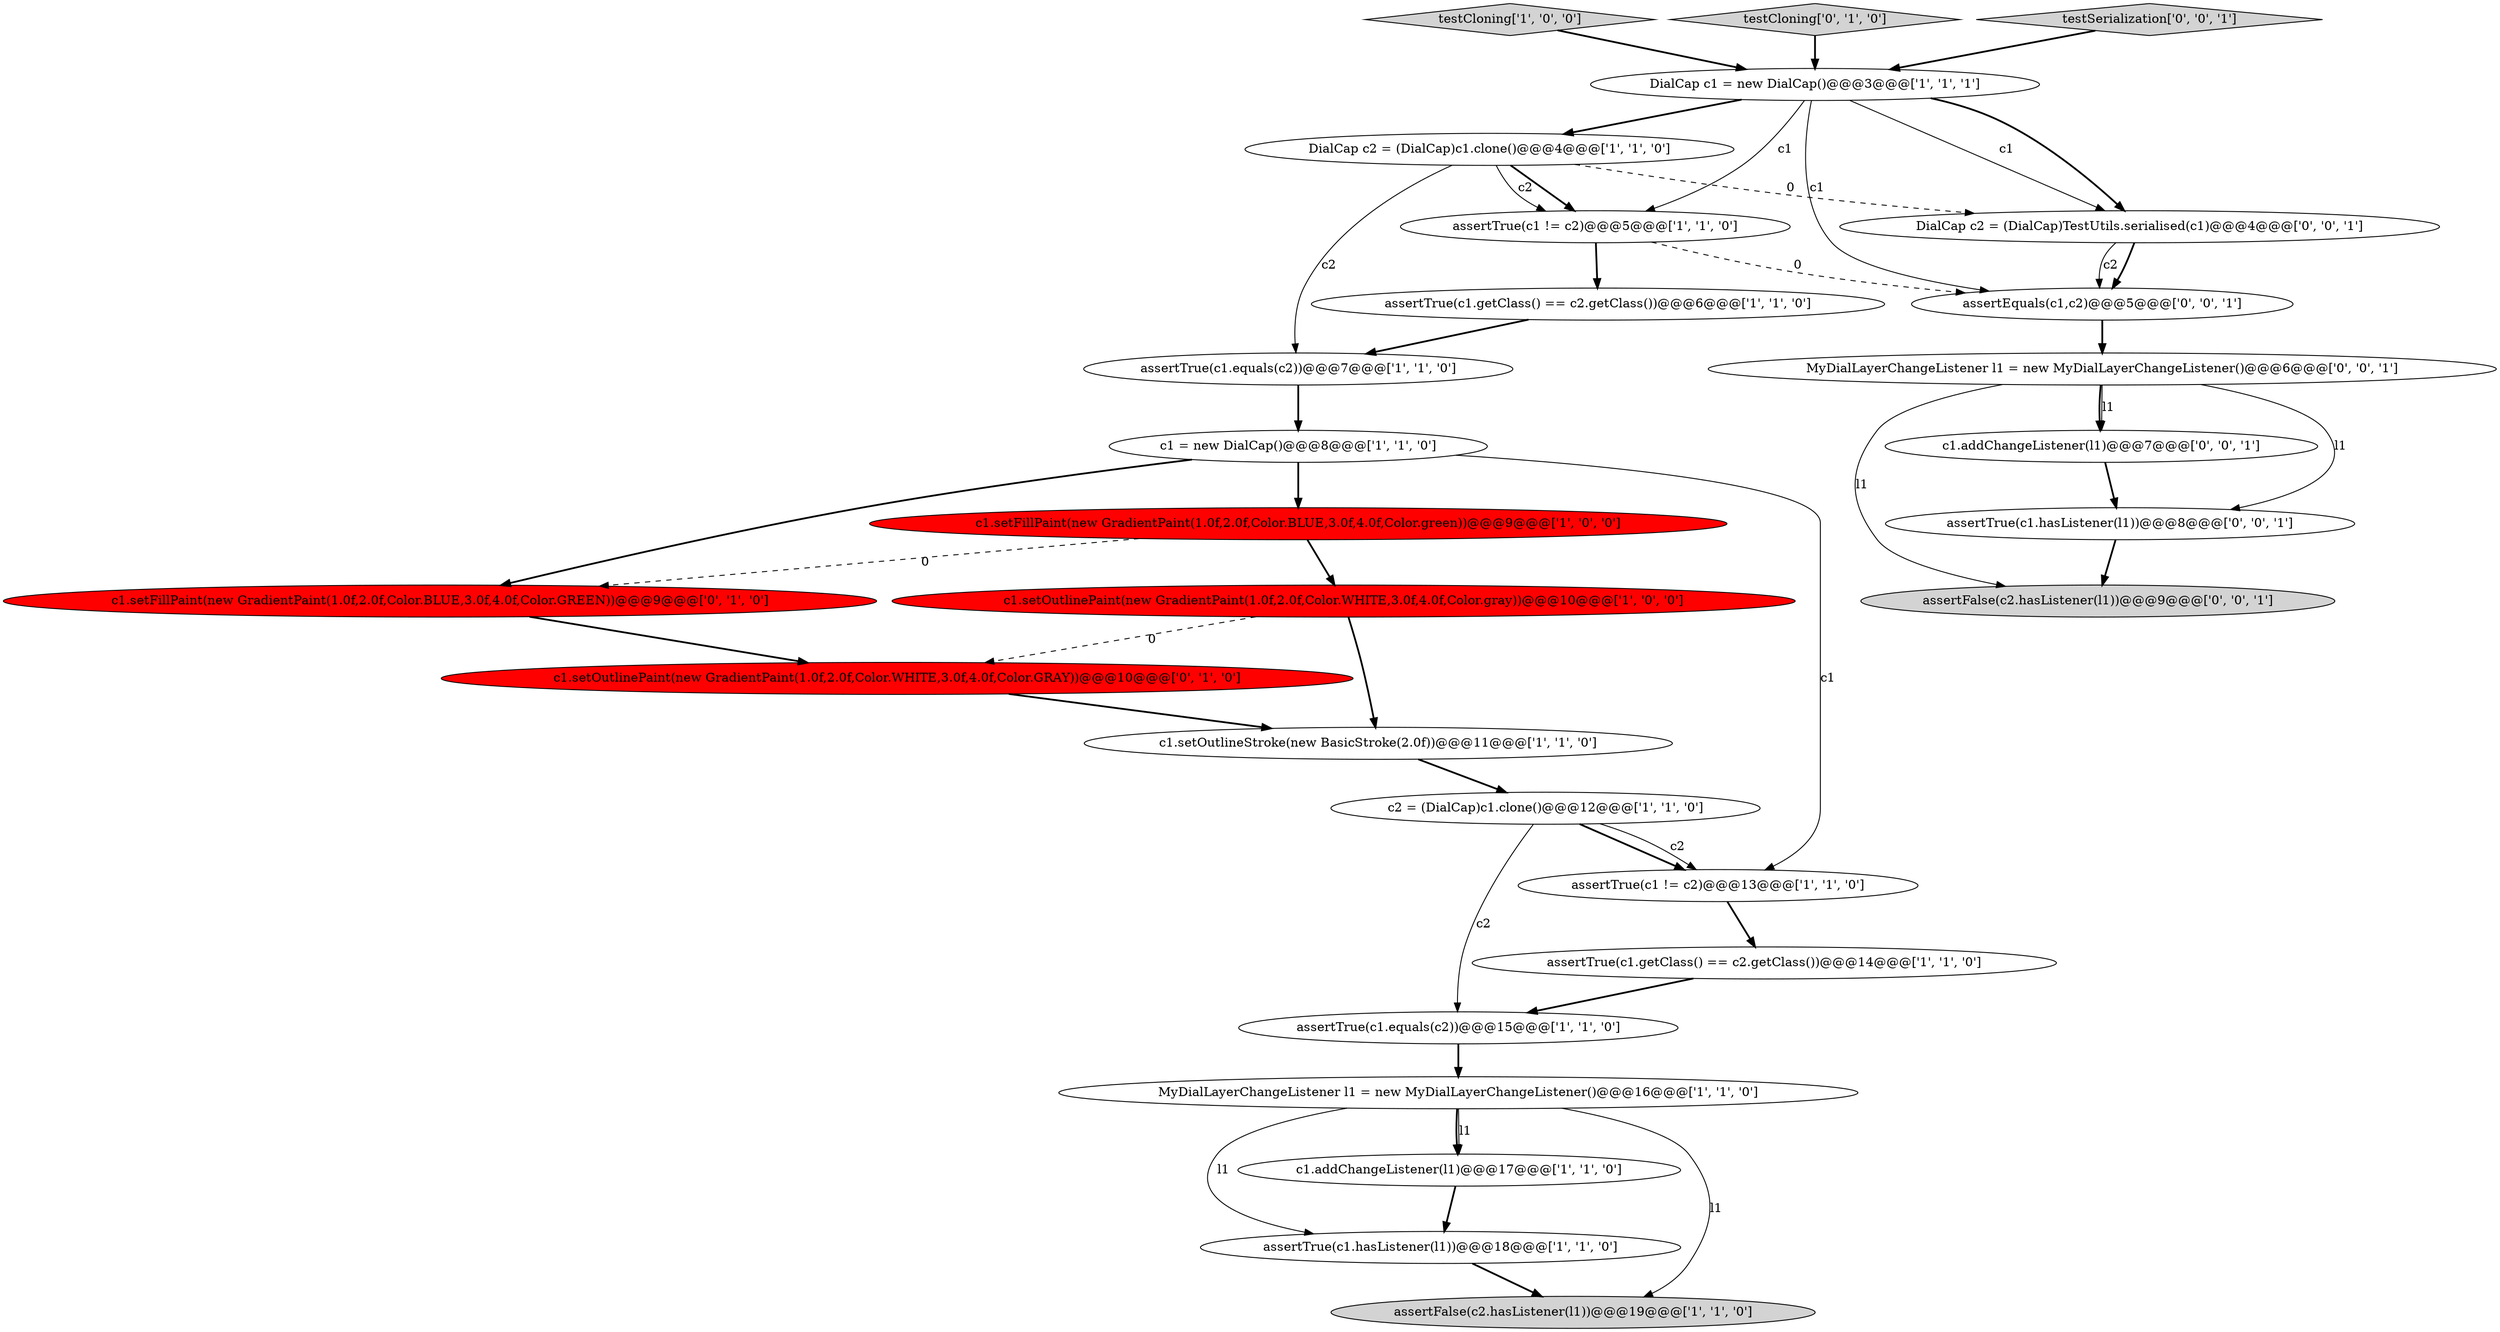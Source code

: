 digraph {
19 [style = filled, label = "c1.setOutlinePaint(new GradientPaint(1.0f,2.0f,Color.WHITE,3.0f,4.0f,Color.GRAY))@@@10@@@['0', '1', '0']", fillcolor = red, shape = ellipse image = "AAA1AAABBB2BBB"];
17 [style = filled, label = "testCloning['1', '0', '0']", fillcolor = lightgray, shape = diamond image = "AAA0AAABBB1BBB"];
3 [style = filled, label = "c1.setFillPaint(new GradientPaint(1.0f,2.0f,Color.BLUE,3.0f,4.0f,Color.green))@@@9@@@['1', '0', '0']", fillcolor = red, shape = ellipse image = "AAA1AAABBB1BBB"];
25 [style = filled, label = "DialCap c2 = (DialCap)TestUtils.serialised(c1)@@@4@@@['0', '0', '1']", fillcolor = white, shape = ellipse image = "AAA0AAABBB3BBB"];
18 [style = filled, label = "c1.setFillPaint(new GradientPaint(1.0f,2.0f,Color.BLUE,3.0f,4.0f,Color.GREEN))@@@9@@@['0', '1', '0']", fillcolor = red, shape = ellipse image = "AAA1AAABBB2BBB"];
16 [style = filled, label = "assertTrue(c1.hasListener(l1))@@@18@@@['1', '1', '0']", fillcolor = white, shape = ellipse image = "AAA0AAABBB1BBB"];
23 [style = filled, label = "MyDialLayerChangeListener l1 = new MyDialLayerChangeListener()@@@6@@@['0', '0', '1']", fillcolor = white, shape = ellipse image = "AAA0AAABBB3BBB"];
20 [style = filled, label = "testCloning['0', '1', '0']", fillcolor = lightgray, shape = diamond image = "AAA0AAABBB2BBB"];
0 [style = filled, label = "c2 = (DialCap)c1.clone()@@@12@@@['1', '1', '0']", fillcolor = white, shape = ellipse image = "AAA0AAABBB1BBB"];
7 [style = filled, label = "assertTrue(c1.getClass() == c2.getClass())@@@6@@@['1', '1', '0']", fillcolor = white, shape = ellipse image = "AAA0AAABBB1BBB"];
15 [style = filled, label = "assertTrue(c1.equals(c2))@@@7@@@['1', '1', '0']", fillcolor = white, shape = ellipse image = "AAA0AAABBB1BBB"];
13 [style = filled, label = "assertTrue(c1.equals(c2))@@@15@@@['1', '1', '0']", fillcolor = white, shape = ellipse image = "AAA0AAABBB1BBB"];
1 [style = filled, label = "assertTrue(c1 != c2)@@@5@@@['1', '1', '0']", fillcolor = white, shape = ellipse image = "AAA0AAABBB1BBB"];
8 [style = filled, label = "c1.addChangeListener(l1)@@@17@@@['1', '1', '0']", fillcolor = white, shape = ellipse image = "AAA0AAABBB1BBB"];
5 [style = filled, label = "assertTrue(c1 != c2)@@@13@@@['1', '1', '0']", fillcolor = white, shape = ellipse image = "AAA0AAABBB1BBB"];
21 [style = filled, label = "c1.addChangeListener(l1)@@@7@@@['0', '0', '1']", fillcolor = white, shape = ellipse image = "AAA0AAABBB3BBB"];
24 [style = filled, label = "assertEquals(c1,c2)@@@5@@@['0', '0', '1']", fillcolor = white, shape = ellipse image = "AAA0AAABBB3BBB"];
2 [style = filled, label = "assertTrue(c1.getClass() == c2.getClass())@@@14@@@['1', '1', '0']", fillcolor = white, shape = ellipse image = "AAA0AAABBB1BBB"];
9 [style = filled, label = "assertFalse(c2.hasListener(l1))@@@19@@@['1', '1', '0']", fillcolor = lightgray, shape = ellipse image = "AAA0AAABBB1BBB"];
4 [style = filled, label = "DialCap c1 = new DialCap()@@@3@@@['1', '1', '1']", fillcolor = white, shape = ellipse image = "AAA0AAABBB1BBB"];
10 [style = filled, label = "c1.setOutlinePaint(new GradientPaint(1.0f,2.0f,Color.WHITE,3.0f,4.0f,Color.gray))@@@10@@@['1', '0', '0']", fillcolor = red, shape = ellipse image = "AAA1AAABBB1BBB"];
14 [style = filled, label = "MyDialLayerChangeListener l1 = new MyDialLayerChangeListener()@@@16@@@['1', '1', '0']", fillcolor = white, shape = ellipse image = "AAA0AAABBB1BBB"];
26 [style = filled, label = "assertTrue(c1.hasListener(l1))@@@8@@@['0', '0', '1']", fillcolor = white, shape = ellipse image = "AAA0AAABBB3BBB"];
22 [style = filled, label = "assertFalse(c2.hasListener(l1))@@@9@@@['0', '0', '1']", fillcolor = lightgray, shape = ellipse image = "AAA0AAABBB3BBB"];
6 [style = filled, label = "c1 = new DialCap()@@@8@@@['1', '1', '0']", fillcolor = white, shape = ellipse image = "AAA0AAABBB1BBB"];
12 [style = filled, label = "DialCap c2 = (DialCap)c1.clone()@@@4@@@['1', '1', '0']", fillcolor = white, shape = ellipse image = "AAA0AAABBB1BBB"];
11 [style = filled, label = "c1.setOutlineStroke(new BasicStroke(2.0f))@@@11@@@['1', '1', '0']", fillcolor = white, shape = ellipse image = "AAA0AAABBB1BBB"];
27 [style = filled, label = "testSerialization['0', '0', '1']", fillcolor = lightgray, shape = diamond image = "AAA0AAABBB3BBB"];
14->9 [style = solid, label="l1"];
6->3 [style = bold, label=""];
8->16 [style = bold, label=""];
4->25 [style = bold, label=""];
23->21 [style = solid, label="l1"];
4->24 [style = solid, label="c1"];
10->19 [style = dashed, label="0"];
6->18 [style = bold, label=""];
3->18 [style = dashed, label="0"];
23->26 [style = solid, label="l1"];
17->4 [style = bold, label=""];
18->19 [style = bold, label=""];
19->11 [style = bold, label=""];
15->6 [style = bold, label=""];
4->25 [style = solid, label="c1"];
12->1 [style = bold, label=""];
24->23 [style = bold, label=""];
1->7 [style = bold, label=""];
4->1 [style = solid, label="c1"];
14->16 [style = solid, label="l1"];
26->22 [style = bold, label=""];
20->4 [style = bold, label=""];
2->13 [style = bold, label=""];
6->5 [style = solid, label="c1"];
0->13 [style = solid, label="c2"];
3->10 [style = bold, label=""];
25->24 [style = bold, label=""];
21->26 [style = bold, label=""];
5->2 [style = bold, label=""];
27->4 [style = bold, label=""];
11->0 [style = bold, label=""];
12->25 [style = dashed, label="0"];
23->21 [style = bold, label=""];
1->24 [style = dashed, label="0"];
23->22 [style = solid, label="l1"];
4->12 [style = bold, label=""];
12->15 [style = solid, label="c2"];
7->15 [style = bold, label=""];
14->8 [style = bold, label=""];
25->24 [style = solid, label="c2"];
13->14 [style = bold, label=""];
16->9 [style = bold, label=""];
14->8 [style = solid, label="l1"];
12->1 [style = solid, label="c2"];
0->5 [style = bold, label=""];
10->11 [style = bold, label=""];
0->5 [style = solid, label="c2"];
}
